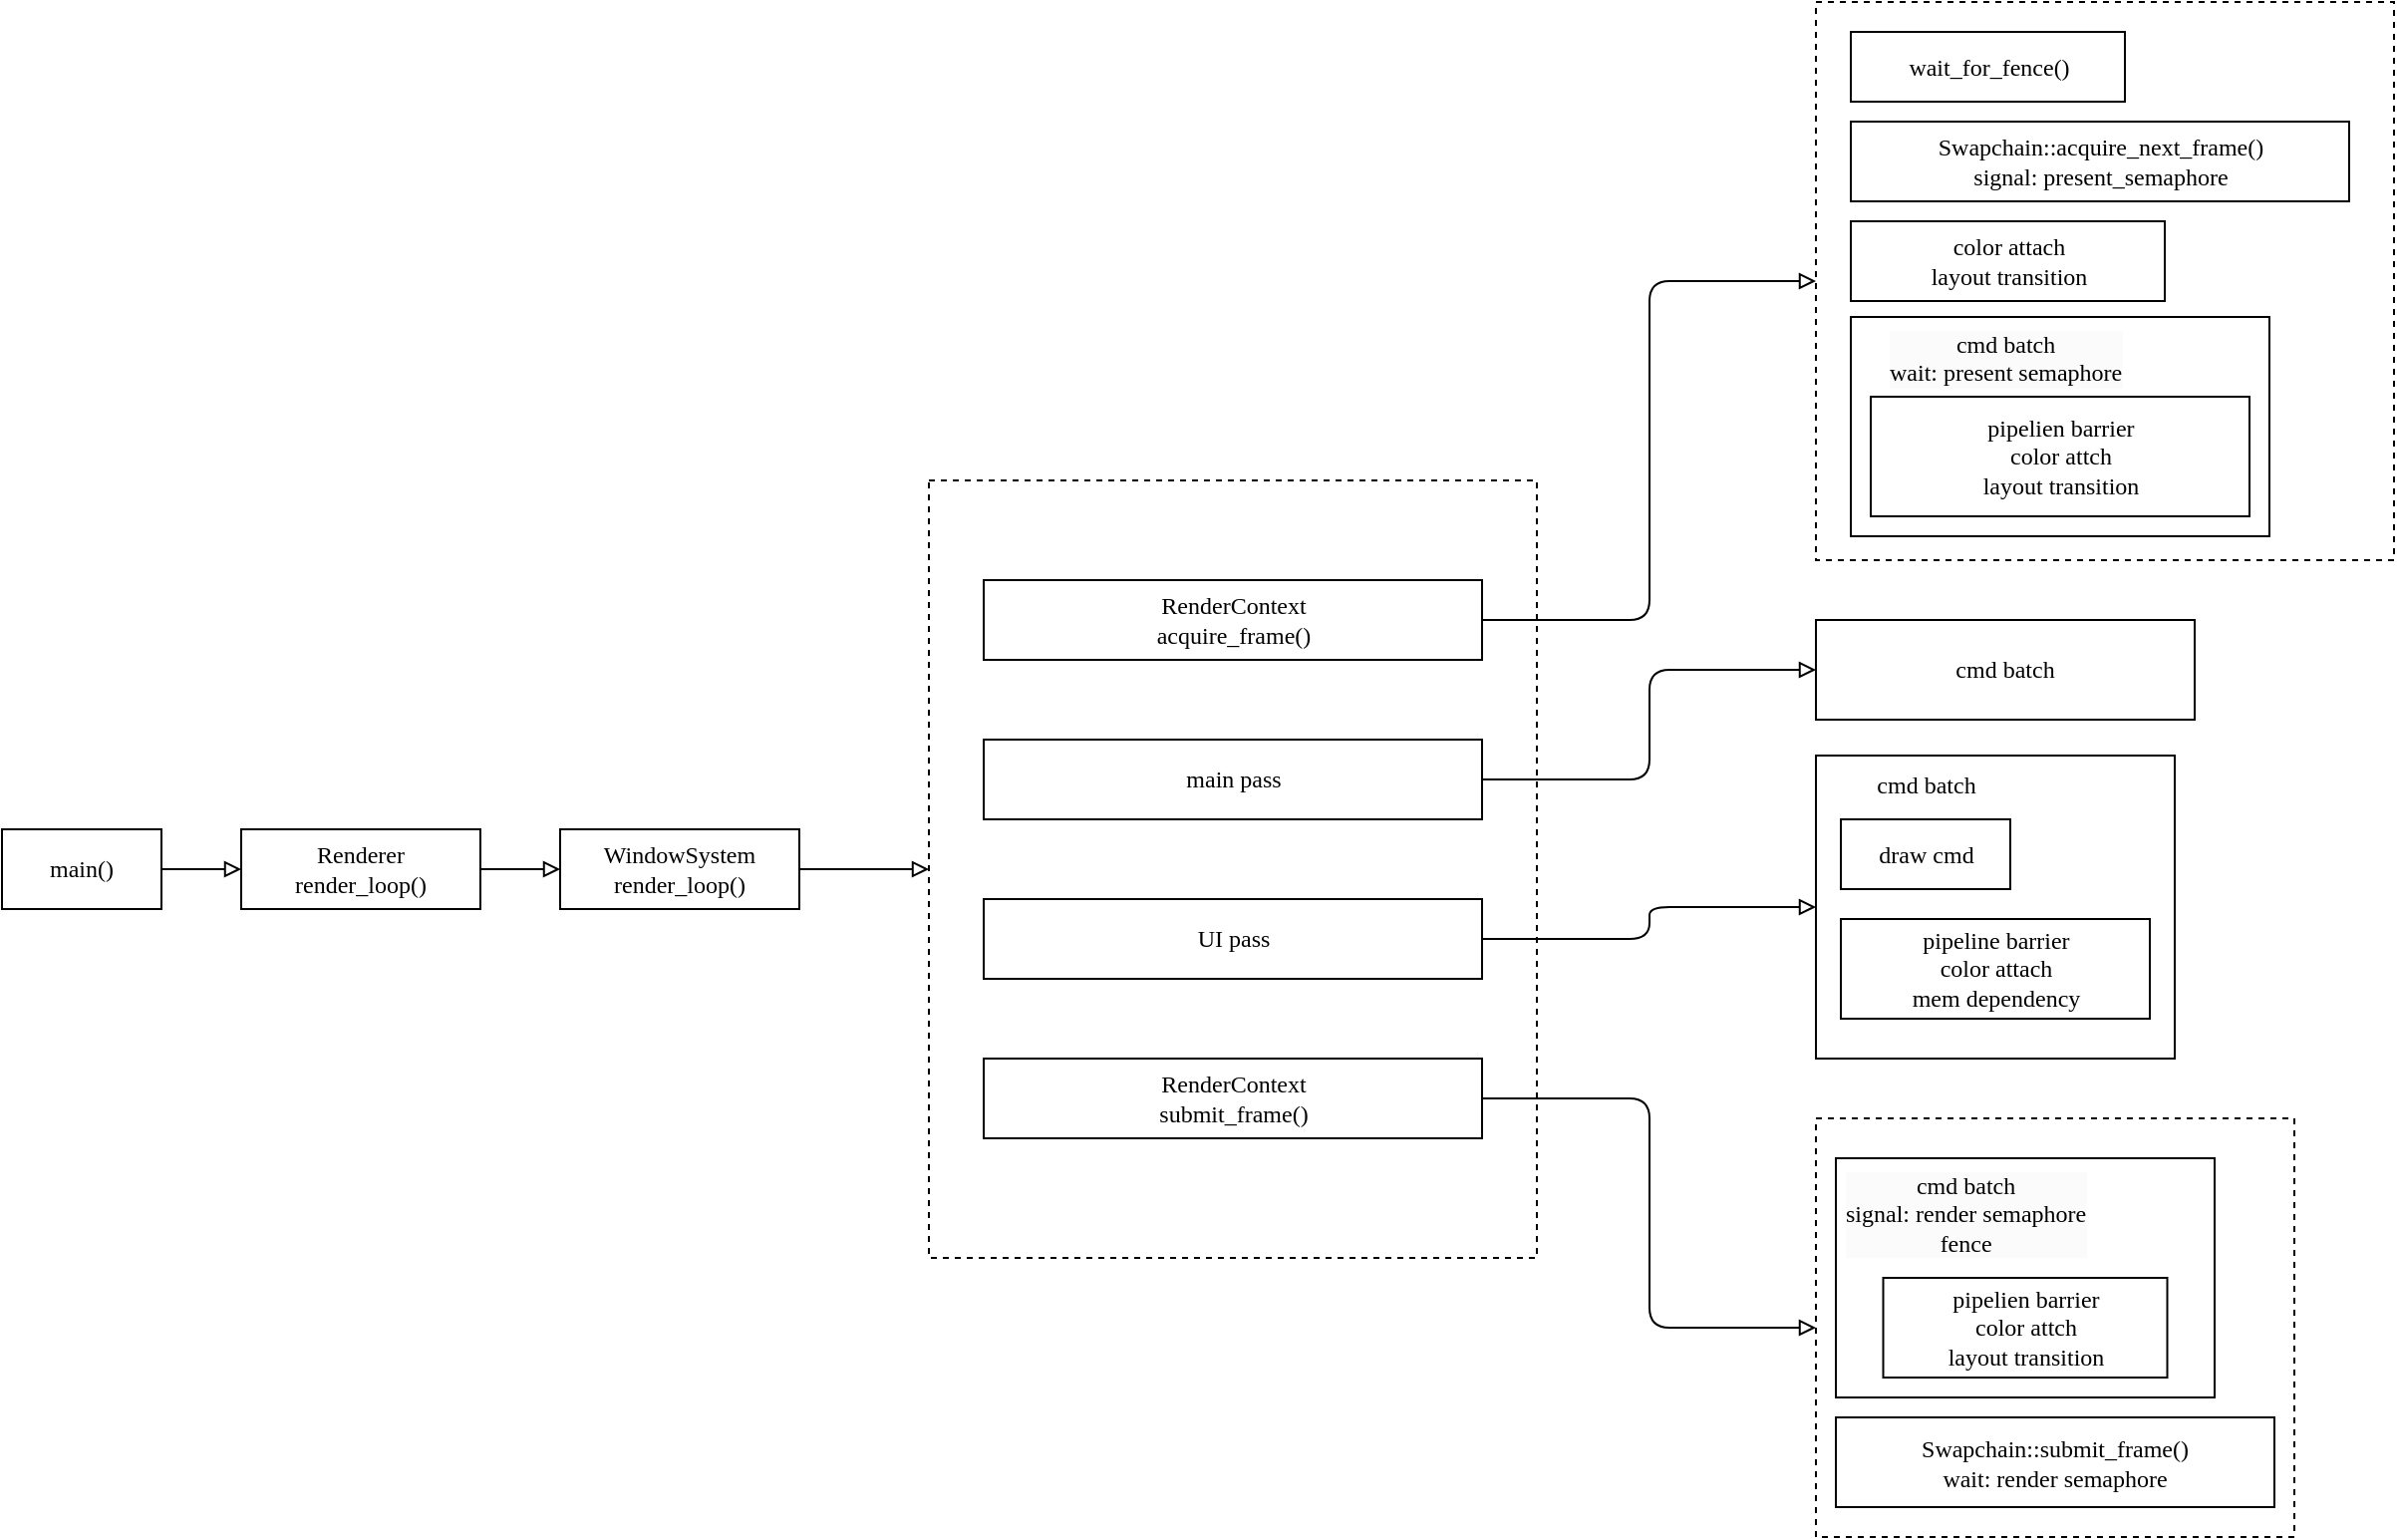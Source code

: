 <mxfile version="22.1.22" type="embed">
  <diagram name="第 1 页" id="sVLTRCgwYwxQZRJO-NOB">
    <mxGraphModel dx="922" dy="1575" grid="1" gridSize="10" guides="1" tooltips="1" connect="1" arrows="1" fold="1" page="1" pageScale="1" pageWidth="1169" pageHeight="827" math="0" shadow="0">
      <root>
        <mxCell id="0" />
        <mxCell id="1" parent="0" />
        <mxCell id="Qy4yuDsx81ciZfSMfssF-40" value="" style="rounded=0;whiteSpace=wrap;html=1;dashed=1;fontFamily=Lucida Console;" parent="1" vertex="1">
          <mxGeometry x="950" y="-250" width="240" height="210" as="geometry" />
        </mxCell>
        <mxCell id="Qy4yuDsx81ciZfSMfssF-30" value="" style="rounded=0;whiteSpace=wrap;html=1;dashed=1;fontFamily=Lucida Console;" parent="1" vertex="1">
          <mxGeometry x="950" y="-810" width="290" height="280" as="geometry" />
        </mxCell>
        <mxCell id="Qy4yuDsx81ciZfSMfssF-20" value="" style="rounded=0;whiteSpace=wrap;html=1;dashed=1;fontFamily=Lucida Console;" parent="1" vertex="1">
          <mxGeometry x="505" y="-570" width="305" height="390" as="geometry" />
        </mxCell>
        <mxCell id="Qy4yuDsx81ciZfSMfssF-2" style="edgeStyle=elbowEdgeStyle;rounded=1;orthogonalLoop=1;jettySize=auto;html=1;endArrow=block;endFill=0;fontFamily=Lucida Console;curved=0;" parent="1" source="TWgiSMMmKVXP55YYkQm_-1" target="Qy4yuDsx81ciZfSMfssF-1" edge="1">
          <mxGeometry relative="1" as="geometry" />
        </mxCell>
        <mxCell id="TWgiSMMmKVXP55YYkQm_-1" value="main()" style="rounded=0;whiteSpace=wrap;html=1;fontFamily=Lucida Console;" parent="1" vertex="1">
          <mxGeometry x="40" y="-395" width="80" height="40" as="geometry" />
        </mxCell>
        <mxCell id="Qy4yuDsx81ciZfSMfssF-4" style="edgeStyle=elbowEdgeStyle;rounded=1;orthogonalLoop=1;jettySize=auto;html=1;endArrow=block;endFill=0;fontFamily=Lucida Console;curved=0;" parent="1" source="Qy4yuDsx81ciZfSMfssF-1" target="Qy4yuDsx81ciZfSMfssF-3" edge="1">
          <mxGeometry relative="1" as="geometry" />
        </mxCell>
        <mxCell id="Qy4yuDsx81ciZfSMfssF-1" value="Renderer&lt;div&gt;render_loop()&lt;/div&gt;" style="rounded=0;whiteSpace=wrap;html=1;fontFamily=Lucida Console;" parent="1" vertex="1">
          <mxGeometry x="160" y="-395" width="120" height="40" as="geometry" />
        </mxCell>
        <mxCell id="Qy4yuDsx81ciZfSMfssF-21" style="edgeStyle=elbowEdgeStyle;rounded=1;orthogonalLoop=1;jettySize=auto;html=1;entryX=0;entryY=0.5;entryDx=0;entryDy=0;endArrow=block;endFill=0;fontFamily=Lucida Console;curved=0;" parent="1" source="Qy4yuDsx81ciZfSMfssF-3" target="Qy4yuDsx81ciZfSMfssF-20" edge="1">
          <mxGeometry relative="1" as="geometry" />
        </mxCell>
        <mxCell id="Qy4yuDsx81ciZfSMfssF-3" value="WindowSystem&lt;div&gt;render_loop()&lt;/div&gt;" style="rounded=0;whiteSpace=wrap;html=1;fontFamily=Lucida Console;" parent="1" vertex="1">
          <mxGeometry x="320" y="-395" width="120" height="40" as="geometry" />
        </mxCell>
        <mxCell id="Qy4yuDsx81ciZfSMfssF-25" style="edgeStyle=elbowEdgeStyle;rounded=1;orthogonalLoop=1;jettySize=auto;html=1;endArrow=block;endFill=0;entryX=0;entryY=0.5;entryDx=0;entryDy=0;fontFamily=Lucida Console;curved=0;" parent="1" source="Qy4yuDsx81ciZfSMfssF-5" target="Qy4yuDsx81ciZfSMfssF-30" edge="1">
          <mxGeometry relative="1" as="geometry">
            <mxPoint x="910" y="-550" as="targetPoint" />
          </mxGeometry>
        </mxCell>
        <mxCell id="Qy4yuDsx81ciZfSMfssF-5" value="RenderContext&lt;div&gt;&lt;span style=&quot;background-color: initial;&quot;&gt;acquire_frame()&lt;/span&gt;&lt;/div&gt;" style="rounded=0;whiteSpace=wrap;html=1;fontFamily=Lucida Console;" parent="1" vertex="1">
          <mxGeometry x="532.5" y="-520" width="250" height="40" as="geometry" />
        </mxCell>
        <mxCell id="Qy4yuDsx81ciZfSMfssF-51" style="edgeStyle=elbowEdgeStyle;rounded=1;orthogonalLoop=1;jettySize=auto;html=1;entryX=0;entryY=0.5;entryDx=0;entryDy=0;fontFamily=Lucida Console;curved=0;endArrow=block;endFill=0;" parent="1" source="Qy4yuDsx81ciZfSMfssF-9" target="Qy4yuDsx81ciZfSMfssF-47" edge="1">
          <mxGeometry relative="1" as="geometry">
            <mxPoint x="1250" y="-340" as="targetPoint" />
          </mxGeometry>
        </mxCell>
        <mxCell id="Qy4yuDsx81ciZfSMfssF-9" value="UI pass" style="rounded=0;whiteSpace=wrap;html=1;fontFamily=Lucida Console;" parent="1" vertex="1">
          <mxGeometry x="532.5" y="-360" width="250" height="40" as="geometry" />
        </mxCell>
        <mxCell id="Qy4yuDsx81ciZfSMfssF-42" style="edgeStyle=elbowEdgeStyle;rounded=1;orthogonalLoop=1;jettySize=auto;html=1;fontFamily=Lucida Console;entryX=0;entryY=0.5;entryDx=0;entryDy=0;curved=0;endArrow=block;endFill=0;" parent="1" source="Qy4yuDsx81ciZfSMfssF-10" target="Qy4yuDsx81ciZfSMfssF-43" edge="1">
          <mxGeometry relative="1" as="geometry">
            <mxPoint x="980" y="-410" as="targetPoint" />
          </mxGeometry>
        </mxCell>
        <mxCell id="Qy4yuDsx81ciZfSMfssF-10" value="main pass" style="rounded=0;whiteSpace=wrap;html=1;fontFamily=Lucida Console;" parent="1" vertex="1">
          <mxGeometry x="532.5" y="-440" width="250" height="40" as="geometry" />
        </mxCell>
        <mxCell id="Qy4yuDsx81ciZfSMfssF-41" style="edgeStyle=elbowEdgeStyle;rounded=1;orthogonalLoop=1;jettySize=auto;html=1;entryX=0;entryY=0.5;entryDx=0;entryDy=0;fontFamily=Lucida Console;curved=0;endArrow=block;endFill=0;" parent="1" source="Qy4yuDsx81ciZfSMfssF-11" target="Qy4yuDsx81ciZfSMfssF-40" edge="1">
          <mxGeometry relative="1" as="geometry" />
        </mxCell>
        <mxCell id="Qy4yuDsx81ciZfSMfssF-11" value="RenderContext&lt;div&gt;submit_frame()&lt;/div&gt;" style="rounded=0;whiteSpace=wrap;html=1;fontFamily=Lucida Console;" parent="1" vertex="1">
          <mxGeometry x="532.5" y="-280" width="250" height="40" as="geometry" />
        </mxCell>
        <mxCell id="Qy4yuDsx81ciZfSMfssF-26" value="wait_for_fence()" style="rounded=0;whiteSpace=wrap;html=1;fontFamily=Lucida Console;" parent="1" vertex="1">
          <mxGeometry x="967.5" y="-795" width="137.5" height="35" as="geometry" />
        </mxCell>
        <mxCell id="Qy4yuDsx81ciZfSMfssF-27" value="Swapchain::acquire_next_frame()&lt;div&gt;signal: present_semaphore&lt;/div&gt;" style="rounded=0;whiteSpace=wrap;html=1;fontFamily=Lucida Console;" parent="1" vertex="1">
          <mxGeometry x="967.5" y="-750" width="250" height="40" as="geometry" />
        </mxCell>
        <mxCell id="Qy4yuDsx81ciZfSMfssF-28" value="color attach&lt;div&gt;layout transition&lt;/div&gt;" style="rounded=0;whiteSpace=wrap;html=1;fontFamily=Lucida Console;" parent="1" vertex="1">
          <mxGeometry x="967.5" y="-700" width="157.5" height="40" as="geometry" />
        </mxCell>
        <mxCell id="Qy4yuDsx81ciZfSMfssF-31" value="&lt;div&gt;&lt;br&gt;&lt;/div&gt;" style="rounded=0;whiteSpace=wrap;html=1;fontFamily=Lucida Console;" parent="1" vertex="1">
          <mxGeometry x="967.5" y="-652" width="210" height="110" as="geometry" />
        </mxCell>
        <mxCell id="Qy4yuDsx81ciZfSMfssF-32" value="pipelien barrier&lt;div&gt;color attch&lt;/div&gt;&lt;div&gt;layout transition&lt;/div&gt;" style="rounded=0;whiteSpace=wrap;html=1;fontFamily=Lucida Console;" parent="1" vertex="1">
          <mxGeometry x="977.5" y="-612" width="190" height="60" as="geometry" />
        </mxCell>
        <mxCell id="Qy4yuDsx81ciZfSMfssF-33" value="&lt;div style=&quot;forced-color-adjust: none; color: rgb(0, 0, 0); font-size: 12px; font-style: normal; font-variant-ligatures: normal; font-variant-caps: normal; font-weight: 400; letter-spacing: normal; orphans: 2; text-align: center; text-indent: 0px; text-transform: none; widows: 2; word-spacing: 0px; -webkit-text-stroke-width: 0px; white-space: normal; background-color: rgb(251, 251, 251); text-decoration-thickness: initial; text-decoration-style: initial; text-decoration-color: initial;&quot;&gt;cmd batch&lt;/div&gt;&lt;div style=&quot;forced-color-adjust: none; color: rgb(0, 0, 0); font-size: 12px; font-style: normal; font-variant-ligatures: normal; font-variant-caps: normal; font-weight: 400; letter-spacing: normal; orphans: 2; text-align: center; text-indent: 0px; text-transform: none; widows: 2; word-spacing: 0px; -webkit-text-stroke-width: 0px; white-space: normal; background-color: rgb(251, 251, 251); text-decoration-thickness: initial; text-decoration-style: initial; text-decoration-color: initial;&quot;&gt;&lt;span style=&quot;forced-color-adjust: none; background-color: initial;&quot;&gt;wait: present semaphore&lt;/span&gt;&lt;/div&gt;" style="text;whiteSpace=wrap;html=1;fontFamily=Lucida Console;" parent="1" vertex="1">
          <mxGeometry x="985" y="-652" width="170" height="40" as="geometry" />
        </mxCell>
        <mxCell id="Qy4yuDsx81ciZfSMfssF-35" value="&lt;div&gt;&lt;br&gt;&lt;/div&gt;" style="rounded=0;whiteSpace=wrap;html=1;fontFamily=Lucida Console;" parent="1" vertex="1">
          <mxGeometry x="960" y="-230" width="190" height="120" as="geometry" />
        </mxCell>
        <mxCell id="Qy4yuDsx81ciZfSMfssF-36" value="pipelien barrier&lt;div&gt;color attch&lt;/div&gt;&lt;div&gt;layout transition&lt;/div&gt;" style="rounded=0;whiteSpace=wrap;html=1;fontFamily=Lucida Console;" parent="1" vertex="1">
          <mxGeometry x="983.75" y="-170" width="142.5" height="50" as="geometry" />
        </mxCell>
        <mxCell id="Qy4yuDsx81ciZfSMfssF-37" value="&lt;div style=&quot;forced-color-adjust: none; color: rgb(0, 0, 0); font-size: 12px; font-style: normal; font-variant-ligatures: normal; font-variant-caps: normal; font-weight: 400; letter-spacing: normal; orphans: 2; text-align: center; text-indent: 0px; text-transform: none; widows: 2; word-spacing: 0px; -webkit-text-stroke-width: 0px; white-space: normal; background-color: rgb(251, 251, 251); text-decoration-thickness: initial; text-decoration-style: initial; text-decoration-color: initial;&quot;&gt;cmd batch&lt;/div&gt;&lt;div style=&quot;forced-color-adjust: none; color: rgb(0, 0, 0); font-size: 12px; font-style: normal; font-variant-ligatures: normal; font-variant-caps: normal; font-weight: 400; letter-spacing: normal; orphans: 2; text-align: center; text-indent: 0px; text-transform: none; widows: 2; word-spacing: 0px; -webkit-text-stroke-width: 0px; white-space: normal; background-color: rgb(251, 251, 251); text-decoration-thickness: initial; text-decoration-style: initial; text-decoration-color: initial;&quot;&gt;&lt;span style=&quot;forced-color-adjust: none; background-color: initial;&quot;&gt;signal: render semaphore&lt;/span&gt;&lt;/div&gt;&lt;div style=&quot;forced-color-adjust: none; color: rgb(0, 0, 0); font-size: 12px; font-style: normal; font-variant-ligatures: normal; font-variant-caps: normal; font-weight: 400; letter-spacing: normal; orphans: 2; text-align: center; text-indent: 0px; text-transform: none; widows: 2; word-spacing: 0px; -webkit-text-stroke-width: 0px; white-space: normal; background-color: rgb(251, 251, 251); text-decoration-thickness: initial; text-decoration-style: initial; text-decoration-color: initial;&quot;&gt;&lt;span style=&quot;forced-color-adjust: none; background-color: initial;&quot;&gt;fence&lt;/span&gt;&lt;/div&gt;" style="text;whiteSpace=wrap;html=1;fontFamily=Lucida Console;" parent="1" vertex="1">
          <mxGeometry x="962.5" y="-230" width="187.5" height="50" as="geometry" />
        </mxCell>
        <mxCell id="Qy4yuDsx81ciZfSMfssF-39" value="Swapchain::submit_frame()&lt;div&gt;wait: render semaphore&lt;/div&gt;" style="rounded=0;whiteSpace=wrap;html=1;fontFamily=Lucida Console;" parent="1" vertex="1">
          <mxGeometry x="960" y="-100" width="220" height="45" as="geometry" />
        </mxCell>
        <mxCell id="Qy4yuDsx81ciZfSMfssF-43" value="&lt;div&gt;&lt;span style=&quot;text-wrap: nowrap;&quot;&gt;cmd batch&lt;/span&gt;&lt;br&gt;&lt;/div&gt;" style="rounded=0;whiteSpace=wrap;html=1;fontFamily=Lucida Console;" parent="1" vertex="1">
          <mxGeometry x="950" y="-500" width="190" height="50" as="geometry" />
        </mxCell>
        <mxCell id="Qy4yuDsx81ciZfSMfssF-47" value="&lt;div&gt;&lt;br&gt;&lt;/div&gt;" style="rounded=0;whiteSpace=wrap;html=1;fontFamily=Lucida Console;" parent="1" vertex="1">
          <mxGeometry x="950" y="-432" width="180" height="152" as="geometry" />
        </mxCell>
        <mxCell id="Qy4yuDsx81ciZfSMfssF-48" value="cmd batch" style="text;html=1;align=center;verticalAlign=middle;resizable=0;points=[];autosize=1;strokeColor=none;fillColor=none;fontFamily=Lucida Console;" parent="1" vertex="1">
          <mxGeometry x="960" y="-432" width="90" height="30" as="geometry" />
        </mxCell>
        <mxCell id="Qy4yuDsx81ciZfSMfssF-49" value="&lt;div&gt;&lt;span style=&quot;text-wrap: nowrap;&quot;&gt;pipeline barrier&lt;/span&gt;&lt;br&gt;&lt;/div&gt;&lt;div&gt;&lt;span style=&quot;text-wrap: nowrap;&quot;&gt;color attach&lt;/span&gt;&lt;/div&gt;&lt;div&gt;&lt;span style=&quot;text-wrap: nowrap;&quot;&gt;mem dependency&lt;/span&gt;&lt;/div&gt;" style="rounded=0;whiteSpace=wrap;html=1;fontFamily=Lucida Console;" parent="1" vertex="1">
          <mxGeometry x="962.5" y="-350" width="155" height="50" as="geometry" />
        </mxCell>
        <mxCell id="Qy4yuDsx81ciZfSMfssF-50" value="&lt;div&gt;&lt;span style=&quot;text-wrap: nowrap;&quot;&gt;draw cmd&lt;/span&gt;&lt;/div&gt;" style="rounded=0;whiteSpace=wrap;html=1;fontFamily=Lucida Console;" parent="1" vertex="1">
          <mxGeometry x="962.5" y="-400" width="85" height="35" as="geometry" />
        </mxCell>
      </root>
    </mxGraphModel>
  </diagram>
</mxfile>
